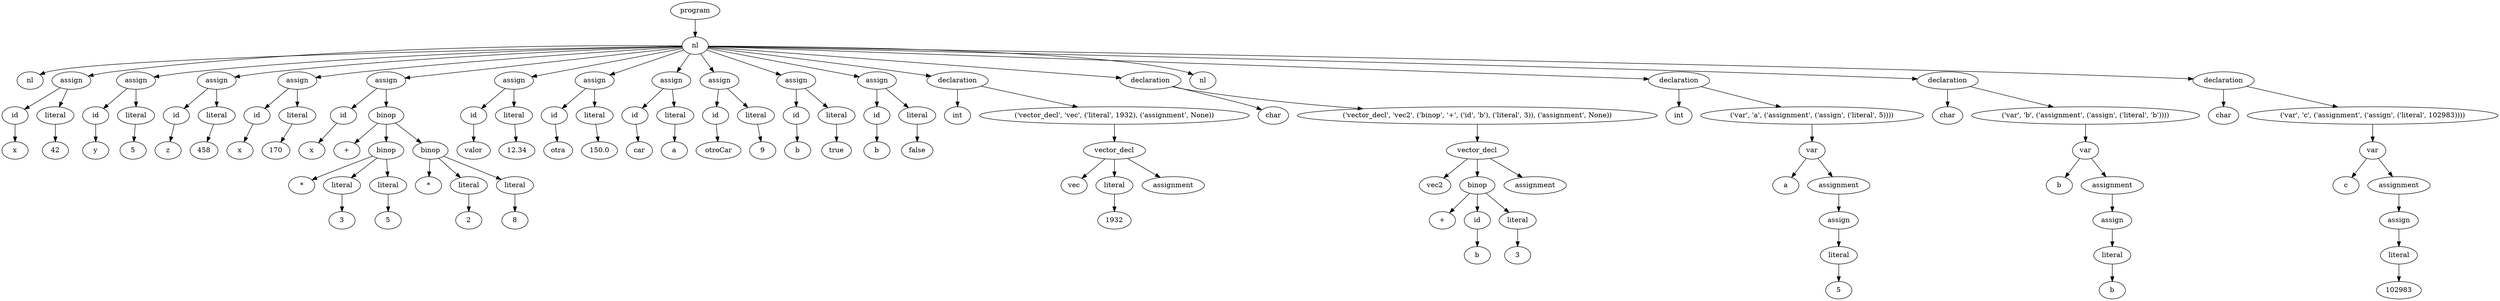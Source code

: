 // Árbol Sintáctico
digraph {
	0 [label=program]
	1 [label=nl]
	0 -> 1
	2 [label=nl]
	1 -> 2
	3 [label=assign]
	1 -> 3
	4 [label=id]
	3 -> 4
	5 [label=x]
	4 -> 5
	6 [label=literal]
	3 -> 6
	7 [label=42]
	6 -> 7
	8 [label=assign]
	1 -> 8
	9 [label=id]
	8 -> 9
	10 [label=y]
	9 -> 10
	11 [label=literal]
	8 -> 11
	12 [label=5]
	11 -> 12
	13 [label=assign]
	1 -> 13
	14 [label=id]
	13 -> 14
	15 [label=z]
	14 -> 15
	16 [label=literal]
	13 -> 16
	17 [label=458]
	16 -> 17
	18 [label=assign]
	1 -> 18
	19 [label=id]
	18 -> 19
	20 [label=x]
	19 -> 20
	21 [label=literal]
	18 -> 21
	22 [label=170]
	21 -> 22
	23 [label=assign]
	1 -> 23
	24 [label=id]
	23 -> 24
	25 [label=x]
	24 -> 25
	26 [label=binop]
	23 -> 26
	27 [label="+"]
	26 -> 27
	28 [label=binop]
	26 -> 28
	29 [label="*"]
	28 -> 29
	30 [label=literal]
	28 -> 30
	31 [label=3]
	30 -> 31
	32 [label=literal]
	28 -> 32
	33 [label=5]
	32 -> 33
	34 [label=binop]
	26 -> 34
	35 [label="*"]
	34 -> 35
	36 [label=literal]
	34 -> 36
	37 [label=2]
	36 -> 37
	38 [label=literal]
	34 -> 38
	39 [label=8]
	38 -> 39
	40 [label=assign]
	1 -> 40
	41 [label=id]
	40 -> 41
	42 [label=valor]
	41 -> 42
	43 [label=literal]
	40 -> 43
	44 [label=12.34]
	43 -> 44
	45 [label=assign]
	1 -> 45
	46 [label=id]
	45 -> 46
	47 [label=otra]
	46 -> 47
	48 [label=literal]
	45 -> 48
	49 [label=150.0]
	48 -> 49
	50 [label=assign]
	1 -> 50
	51 [label=id]
	50 -> 51
	52 [label=car]
	51 -> 52
	53 [label=literal]
	50 -> 53
	54 [label=a]
	53 -> 54
	55 [label=assign]
	1 -> 55
	56 [label=id]
	55 -> 56
	57 [label=otroCar]
	56 -> 57
	58 [label=literal]
	55 -> 58
	59 [label=9]
	58 -> 59
	60 [label=assign]
	1 -> 60
	61 [label=id]
	60 -> 61
	62 [label=b]
	61 -> 62
	63 [label=literal]
	60 -> 63
	64 [label=true]
	63 -> 64
	65 [label=assign]
	1 -> 65
	66 [label=id]
	65 -> 66
	67 [label=b]
	66 -> 67
	68 [label=literal]
	65 -> 68
	69 [label=false]
	68 -> 69
	70 [label=declaration]
	1 -> 70
	71 [label=int]
	70 -> 71
	72 [label="('vector_decl', 'vec', ('literal', 1932), ('assignment', None))"]
	70 -> 72
	73 [label=vector_decl]
	72 -> 73
	74 [label=vec]
	73 -> 74
	75 [label=literal]
	73 -> 75
	76 [label=1932]
	75 -> 76
	77 [label=assignment]
	73 -> 77
	78 [label=declaration]
	1 -> 78
	79 [label=char]
	78 -> 79
	80 [label="('vector_decl', 'vec2', ('binop', '+', ('id', 'b'), ('literal', 3)), ('assignment', None))"]
	78 -> 80
	81 [label=vector_decl]
	80 -> 81
	82 [label=vec2]
	81 -> 82
	83 [label=binop]
	81 -> 83
	84 [label="+"]
	83 -> 84
	85 [label=id]
	83 -> 85
	86 [label=b]
	85 -> 86
	87 [label=literal]
	83 -> 87
	88 [label=3]
	87 -> 88
	89 [label=assignment]
	81 -> 89
	90 [label=nl]
	1 -> 90
	91 [label=declaration]
	1 -> 91
	92 [label=int]
	91 -> 92
	93 [label="('var', 'a', ('assignment', ('assign', ('literal', 5))))"]
	91 -> 93
	94 [label=var]
	93 -> 94
	95 [label=a]
	94 -> 95
	96 [label=assignment]
	94 -> 96
	97 [label=assign]
	96 -> 97
	98 [label=literal]
	97 -> 98
	99 [label=5]
	98 -> 99
	100 [label=declaration]
	1 -> 100
	101 [label=char]
	100 -> 101
	102 [label="('var', 'b', ('assignment', ('assign', ('literal', 'b'))))"]
	100 -> 102
	103 [label=var]
	102 -> 103
	104 [label=b]
	103 -> 104
	105 [label=assignment]
	103 -> 105
	106 [label=assign]
	105 -> 106
	107 [label=literal]
	106 -> 107
	108 [label=b]
	107 -> 108
	109 [label=declaration]
	1 -> 109
	110 [label=char]
	109 -> 110
	111 [label="('var', 'c', ('assignment', ('assign', ('literal', 102983))))"]
	109 -> 111
	112 [label=var]
	111 -> 112
	113 [label=c]
	112 -> 113
	114 [label=assignment]
	112 -> 114
	115 [label=assign]
	114 -> 115
	116 [label=literal]
	115 -> 116
	117 [label=102983]
	116 -> 117
}
